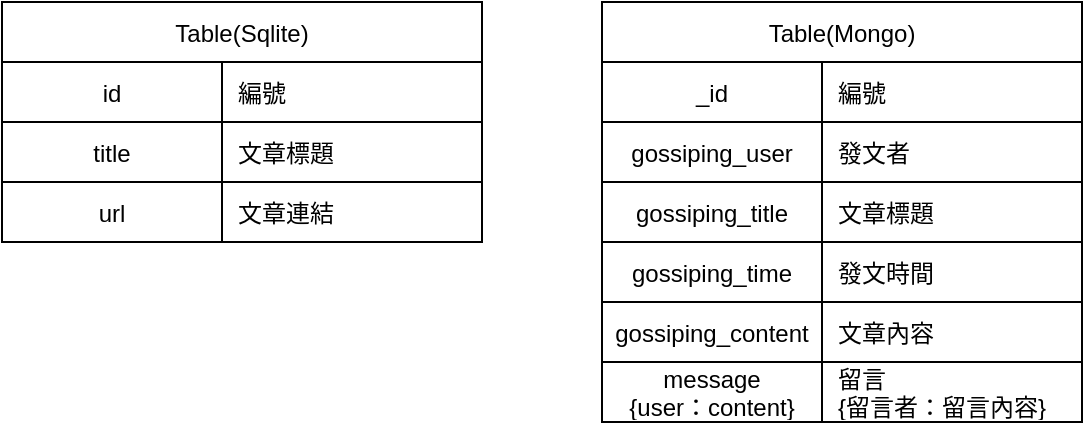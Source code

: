 <mxfile version="13.9.9" type="device"><diagram id="2cUgRb2vp3o1_YNMLFlh" name="第 1 页"><mxGraphModel dx="905" dy="805" grid="1" gridSize="10" guides="1" tooltips="1" connect="1" arrows="1" fold="1" page="1" pageScale="1" pageWidth="827" pageHeight="1169" math="0" shadow="0"><root><mxCell id="0"/><mxCell id="1" parent="0"/><mxCell id="w-J_iQpWqLVgcAbGyrrA-30" value="Table(Mongo)" style="shape=table;startSize=30;container=1;collapsible=1;childLayout=tableLayout;fixedRows=1;rowLines=0;fontStyle=0;align=center;resizeLast=1;verticalAlign=middle;" vertex="1" parent="1"><mxGeometry x="480" y="290" width="240" height="210" as="geometry"/></mxCell><mxCell id="w-J_iQpWqLVgcAbGyrrA-60" style="shape=partialRectangle;collapsible=0;dropTarget=0;pointerEvents=0;fillColor=none;top=0;left=0;bottom=1;right=0;points=[[0,0.5],[1,0.5]];portConstraint=eastwest;verticalAlign=middle;fontStyle=0" vertex="1" parent="w-J_iQpWqLVgcAbGyrrA-30"><mxGeometry y="30" width="240" height="30" as="geometry"/></mxCell><mxCell id="w-J_iQpWqLVgcAbGyrrA-61" value="_id" style="shape=partialRectangle;connectable=0;fillColor=none;top=0;left=0;bottom=0;right=0;fontStyle=0;overflow=hidden;verticalAlign=middle;" vertex="1" parent="w-J_iQpWqLVgcAbGyrrA-60"><mxGeometry width="110" height="30" as="geometry"/></mxCell><mxCell id="w-J_iQpWqLVgcAbGyrrA-62" value="編號" style="shape=partialRectangle;connectable=0;fillColor=none;top=0;left=0;bottom=0;right=0;align=left;spacingLeft=6;fontStyle=0;overflow=hidden;verticalAlign=middle;" vertex="1" parent="w-J_iQpWqLVgcAbGyrrA-60"><mxGeometry x="110" width="130" height="30" as="geometry"/></mxCell><mxCell id="w-J_iQpWqLVgcAbGyrrA-45" style="shape=partialRectangle;collapsible=0;dropTarget=0;pointerEvents=0;fillColor=none;top=0;left=0;bottom=1;right=0;points=[[0,0.5],[1,0.5]];portConstraint=eastwest;verticalAlign=middle;fontStyle=0" vertex="1" parent="w-J_iQpWqLVgcAbGyrrA-30"><mxGeometry y="60" width="240" height="30" as="geometry"/></mxCell><mxCell id="w-J_iQpWqLVgcAbGyrrA-46" value="gossiping_user" style="shape=partialRectangle;connectable=0;fillColor=none;top=0;left=0;bottom=0;right=0;fontStyle=0;overflow=hidden;verticalAlign=middle;" vertex="1" parent="w-J_iQpWqLVgcAbGyrrA-45"><mxGeometry width="110" height="30" as="geometry"/></mxCell><mxCell id="w-J_iQpWqLVgcAbGyrrA-47" value="發文者" style="shape=partialRectangle;connectable=0;fillColor=none;top=0;left=0;bottom=0;right=0;align=left;spacingLeft=6;fontStyle=0;overflow=hidden;verticalAlign=middle;" vertex="1" parent="w-J_iQpWqLVgcAbGyrrA-45"><mxGeometry x="110" width="130" height="30" as="geometry"/></mxCell><mxCell id="w-J_iQpWqLVgcAbGyrrA-48" style="shape=partialRectangle;collapsible=0;dropTarget=0;pointerEvents=0;fillColor=none;top=0;left=0;bottom=1;right=0;points=[[0,0.5],[1,0.5]];portConstraint=eastwest;verticalAlign=middle;fontStyle=0" vertex="1" parent="w-J_iQpWqLVgcAbGyrrA-30"><mxGeometry y="90" width="240" height="30" as="geometry"/></mxCell><mxCell id="w-J_iQpWqLVgcAbGyrrA-49" value="gossiping_title" style="shape=partialRectangle;connectable=0;fillColor=none;top=0;left=0;bottom=0;right=0;fontStyle=0;overflow=hidden;verticalAlign=middle;" vertex="1" parent="w-J_iQpWqLVgcAbGyrrA-48"><mxGeometry width="110" height="30" as="geometry"/></mxCell><mxCell id="w-J_iQpWqLVgcAbGyrrA-50" value="文章標題" style="shape=partialRectangle;connectable=0;fillColor=none;top=0;left=0;bottom=0;right=0;align=left;spacingLeft=6;fontStyle=0;overflow=hidden;verticalAlign=middle;" vertex="1" parent="w-J_iQpWqLVgcAbGyrrA-48"><mxGeometry x="110" width="130" height="30" as="geometry"/></mxCell><mxCell id="w-J_iQpWqLVgcAbGyrrA-76" style="shape=partialRectangle;collapsible=0;dropTarget=0;pointerEvents=0;fillColor=none;top=0;left=0;bottom=1;right=0;points=[[0,0.5],[1,0.5]];portConstraint=eastwest;verticalAlign=middle;fontStyle=0" vertex="1" parent="w-J_iQpWqLVgcAbGyrrA-30"><mxGeometry y="120" width="240" height="30" as="geometry"/></mxCell><mxCell id="w-J_iQpWqLVgcAbGyrrA-77" value="gossiping_time" style="shape=partialRectangle;connectable=0;fillColor=none;top=0;left=0;bottom=0;right=0;fontStyle=0;overflow=hidden;verticalAlign=middle;" vertex="1" parent="w-J_iQpWqLVgcAbGyrrA-76"><mxGeometry width="110" height="30" as="geometry"/></mxCell><mxCell id="w-J_iQpWqLVgcAbGyrrA-78" value="發文時間" style="shape=partialRectangle;connectable=0;fillColor=none;top=0;left=0;bottom=0;right=0;align=left;spacingLeft=6;fontStyle=0;overflow=hidden;verticalAlign=middle;" vertex="1" parent="w-J_iQpWqLVgcAbGyrrA-76"><mxGeometry x="110" width="130" height="30" as="geometry"/></mxCell><mxCell id="w-J_iQpWqLVgcAbGyrrA-79" style="shape=partialRectangle;collapsible=0;dropTarget=0;pointerEvents=0;fillColor=none;top=0;left=0;bottom=1;right=0;points=[[0,0.5],[1,0.5]];portConstraint=eastwest;verticalAlign=middle;fontStyle=0" vertex="1" parent="w-J_iQpWqLVgcAbGyrrA-30"><mxGeometry y="150" width="240" height="30" as="geometry"/></mxCell><mxCell id="w-J_iQpWqLVgcAbGyrrA-80" value="gossiping_content" style="shape=partialRectangle;connectable=0;fillColor=none;top=0;left=0;bottom=0;right=0;fontStyle=0;overflow=hidden;verticalAlign=middle;" vertex="1" parent="w-J_iQpWqLVgcAbGyrrA-79"><mxGeometry width="110" height="30" as="geometry"/></mxCell><mxCell id="w-J_iQpWqLVgcAbGyrrA-81" value="文章內容" style="shape=partialRectangle;connectable=0;fillColor=none;top=0;left=0;bottom=0;right=0;align=left;spacingLeft=6;fontStyle=0;overflow=hidden;verticalAlign=middle;" vertex="1" parent="w-J_iQpWqLVgcAbGyrrA-79"><mxGeometry x="110" width="130" height="30" as="geometry"/></mxCell><mxCell id="w-J_iQpWqLVgcAbGyrrA-82" style="shape=partialRectangle;collapsible=0;dropTarget=0;pointerEvents=0;fillColor=none;top=0;left=0;bottom=1;right=0;points=[[0,0.5],[1,0.5]];portConstraint=eastwest;verticalAlign=middle;fontStyle=0" vertex="1" parent="w-J_iQpWqLVgcAbGyrrA-30"><mxGeometry y="180" width="240" height="30" as="geometry"/></mxCell><mxCell id="w-J_iQpWqLVgcAbGyrrA-83" value="message&#10;{user：content}" style="shape=partialRectangle;connectable=0;fillColor=none;top=0;left=0;bottom=0;right=0;fontStyle=0;overflow=hidden;verticalAlign=middle;" vertex="1" parent="w-J_iQpWqLVgcAbGyrrA-82"><mxGeometry width="110" height="30" as="geometry"/></mxCell><mxCell id="w-J_iQpWqLVgcAbGyrrA-84" value="留言&#10;{留言者：留言內容}" style="shape=partialRectangle;connectable=0;fillColor=none;top=0;left=0;bottom=0;right=0;align=left;spacingLeft=6;fontStyle=0;overflow=hidden;verticalAlign=middle;" vertex="1" parent="w-J_iQpWqLVgcAbGyrrA-82"><mxGeometry x="110" width="130" height="30" as="geometry"/></mxCell><mxCell id="w-J_iQpWqLVgcAbGyrrA-66" value="Table(Sqlite)" style="shape=table;startSize=30;container=1;collapsible=1;childLayout=tableLayout;fixedRows=1;rowLines=0;fontStyle=0;align=center;resizeLast=1;verticalAlign=middle;" vertex="1" parent="1"><mxGeometry x="180" y="290" width="240" height="120" as="geometry"/></mxCell><mxCell id="w-J_iQpWqLVgcAbGyrrA-67" style="shape=partialRectangle;collapsible=0;dropTarget=0;pointerEvents=0;fillColor=none;top=0;left=0;bottom=1;right=0;points=[[0,0.5],[1,0.5]];portConstraint=eastwest;verticalAlign=middle;fontStyle=0" vertex="1" parent="w-J_iQpWqLVgcAbGyrrA-66"><mxGeometry y="30" width="240" height="30" as="geometry"/></mxCell><mxCell id="w-J_iQpWqLVgcAbGyrrA-68" value="id" style="shape=partialRectangle;connectable=0;fillColor=none;top=0;left=0;bottom=0;right=0;fontStyle=0;overflow=hidden;verticalAlign=middle;" vertex="1" parent="w-J_iQpWqLVgcAbGyrrA-67"><mxGeometry width="110" height="30" as="geometry"/></mxCell><mxCell id="w-J_iQpWqLVgcAbGyrrA-69" value="編號" style="shape=partialRectangle;connectable=0;fillColor=none;top=0;left=0;bottom=0;right=0;align=left;spacingLeft=6;fontStyle=0;overflow=hidden;verticalAlign=middle;" vertex="1" parent="w-J_iQpWqLVgcAbGyrrA-67"><mxGeometry x="110" width="130" height="30" as="geometry"/></mxCell><mxCell id="w-J_iQpWqLVgcAbGyrrA-70" style="shape=partialRectangle;collapsible=0;dropTarget=0;pointerEvents=0;fillColor=none;top=0;left=0;bottom=1;right=0;points=[[0,0.5],[1,0.5]];portConstraint=eastwest;verticalAlign=middle;fontStyle=0" vertex="1" parent="w-J_iQpWqLVgcAbGyrrA-66"><mxGeometry y="60" width="240" height="30" as="geometry"/></mxCell><mxCell id="w-J_iQpWqLVgcAbGyrrA-71" value="title" style="shape=partialRectangle;connectable=0;fillColor=none;top=0;left=0;bottom=0;right=0;fontStyle=0;overflow=hidden;verticalAlign=middle;" vertex="1" parent="w-J_iQpWqLVgcAbGyrrA-70"><mxGeometry width="110" height="30" as="geometry"/></mxCell><mxCell id="w-J_iQpWqLVgcAbGyrrA-72" value="文章標題" style="shape=partialRectangle;connectable=0;fillColor=none;top=0;left=0;bottom=0;right=0;align=left;spacingLeft=6;fontStyle=0;overflow=hidden;verticalAlign=middle;" vertex="1" parent="w-J_iQpWqLVgcAbGyrrA-70"><mxGeometry x="110" width="130" height="30" as="geometry"/></mxCell><mxCell id="w-J_iQpWqLVgcAbGyrrA-73" style="shape=partialRectangle;collapsible=0;dropTarget=0;pointerEvents=0;fillColor=none;top=0;left=0;bottom=1;right=0;points=[[0,0.5],[1,0.5]];portConstraint=eastwest;verticalAlign=middle;fontStyle=0" vertex="1" parent="w-J_iQpWqLVgcAbGyrrA-66"><mxGeometry y="90" width="240" height="30" as="geometry"/></mxCell><mxCell id="w-J_iQpWqLVgcAbGyrrA-74" value="url" style="shape=partialRectangle;connectable=0;fillColor=none;top=0;left=0;bottom=0;right=0;fontStyle=0;overflow=hidden;verticalAlign=middle;" vertex="1" parent="w-J_iQpWqLVgcAbGyrrA-73"><mxGeometry width="110" height="30" as="geometry"/></mxCell><mxCell id="w-J_iQpWqLVgcAbGyrrA-75" value="文章連結" style="shape=partialRectangle;connectable=0;fillColor=none;top=0;left=0;bottom=0;right=0;align=left;spacingLeft=6;fontStyle=0;overflow=hidden;verticalAlign=middle;" vertex="1" parent="w-J_iQpWqLVgcAbGyrrA-73"><mxGeometry x="110" width="130" height="30" as="geometry"/></mxCell></root></mxGraphModel></diagram></mxfile>